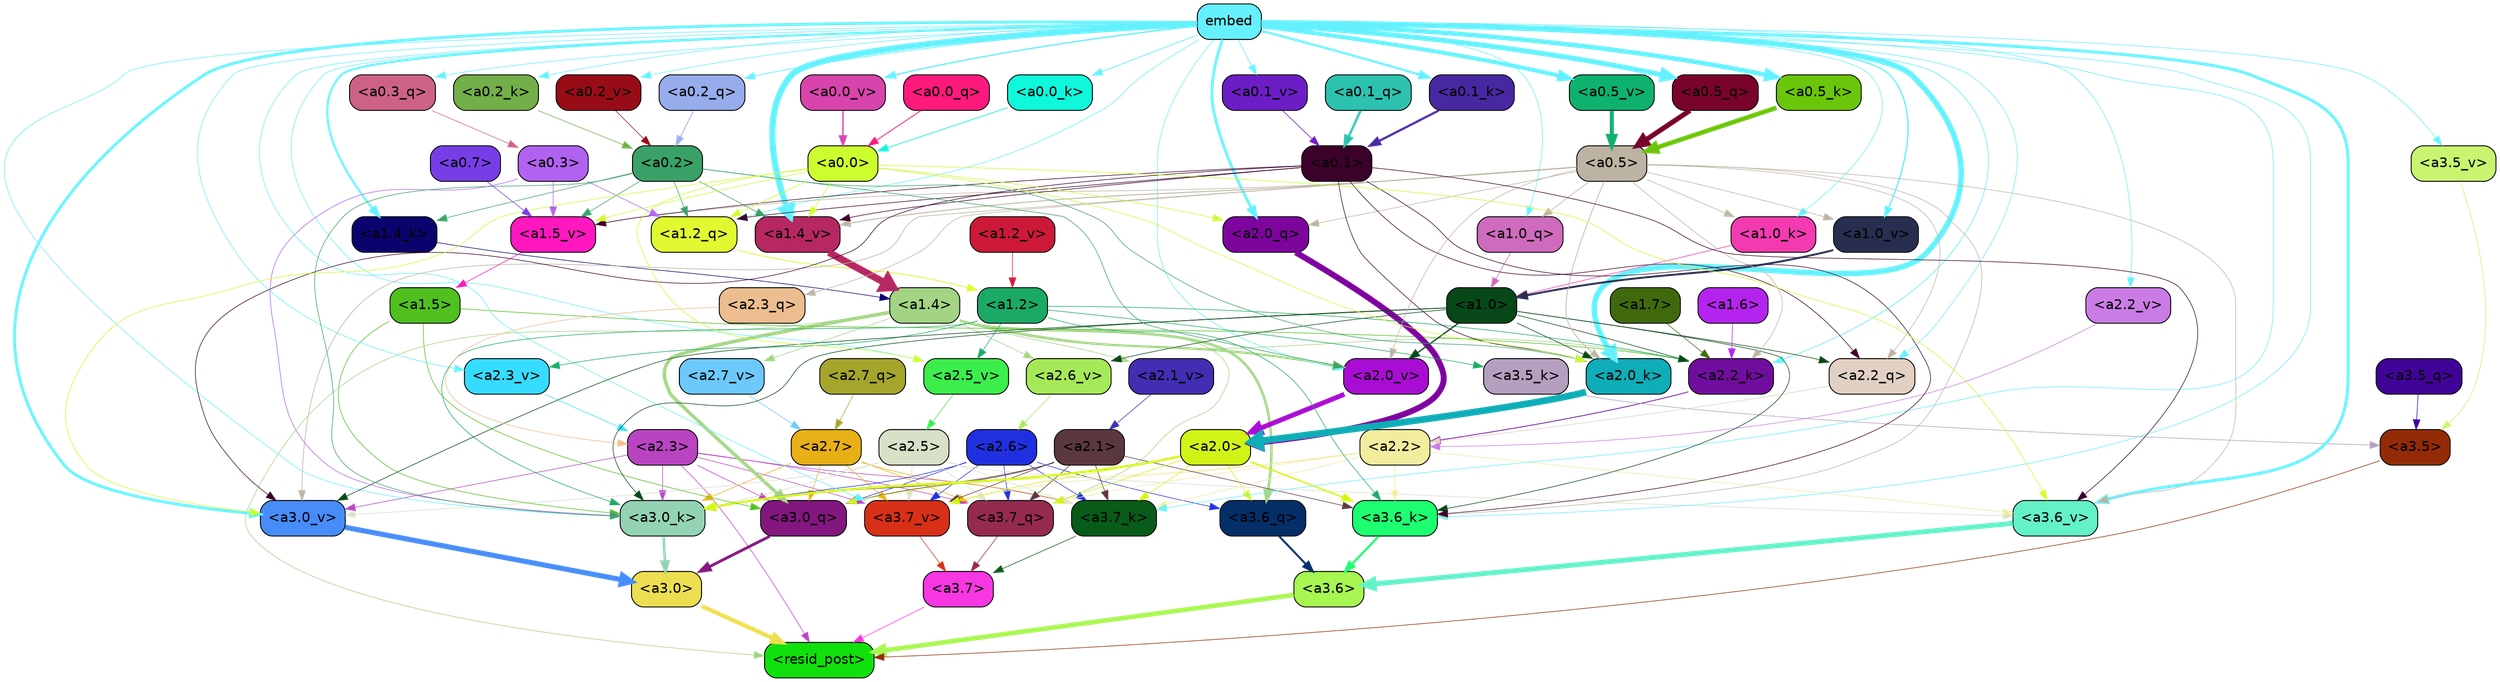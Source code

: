 strict digraph "" {
	graph [bgcolor=transparent,
		layout=dot,
		overlap=false,
		splines=true
	];
	"<a3.7>"	[color=black,
		fillcolor="#f737e2",
		fontname=Helvetica,
		shape=box,
		style="filled, rounded"];
	"<resid_post>"	[color=black,
		fillcolor="#10e10c",
		fontname=Helvetica,
		shape=box,
		style="filled, rounded"];
	"<a3.7>" -> "<resid_post>"	[color="#f737e2",
		penwidth=0.6];
	"<a3.6>"	[color=black,
		fillcolor="#a7f651",
		fontname=Helvetica,
		shape=box,
		style="filled, rounded"];
	"<a3.6>" -> "<resid_post>"	[color="#a7f651",
		penwidth=4.6696330308914185];
	"<a3.5>"	[color=black,
		fillcolor="#922b06",
		fontname=Helvetica,
		shape=box,
		style="filled, rounded"];
	"<a3.5>" -> "<resid_post>"	[color="#922b06",
		penwidth=0.6];
	"<a3.0>"	[color=black,
		fillcolor="#edde51",
		fontname=Helvetica,
		shape=box,
		style="filled, rounded"];
	"<a3.0>" -> "<resid_post>"	[color="#edde51",
		penwidth=4.282557368278503];
	"<a2.3>"	[color=black,
		fillcolor="#b944c1",
		fontname=Helvetica,
		shape=box,
		style="filled, rounded"];
	"<a2.3>" -> "<resid_post>"	[color="#b944c1",
		penwidth=0.6];
	"<a3.7_q>"	[color=black,
		fillcolor="#952a4e",
		fontname=Helvetica,
		shape=box,
		style="filled, rounded"];
	"<a2.3>" -> "<a3.7_q>"	[color="#b944c1",
		penwidth=0.6];
	"<a3.0_q>"	[color=black,
		fillcolor="#83167f",
		fontname=Helvetica,
		shape=box,
		style="filled, rounded"];
	"<a2.3>" -> "<a3.0_q>"	[color="#b944c1",
		penwidth=0.6];
	"<a3.7_k>"	[color=black,
		fillcolor="#085b18",
		fontname=Helvetica,
		shape=box,
		style="filled, rounded"];
	"<a2.3>" -> "<a3.7_k>"	[color="#b944c1",
		penwidth=0.6];
	"<a3.0_k>"	[color=black,
		fillcolor="#93d3b3",
		fontname=Helvetica,
		shape=box,
		style="filled, rounded"];
	"<a2.3>" -> "<a3.0_k>"	[color="#b944c1",
		penwidth=0.6];
	"<a3.7_v>"	[color=black,
		fillcolor="#d82f18",
		fontname=Helvetica,
		shape=box,
		style="filled, rounded"];
	"<a2.3>" -> "<a3.7_v>"	[color="#b944c1",
		penwidth=0.6];
	"<a3.0_v>"	[color=black,
		fillcolor="#478cf9",
		fontname=Helvetica,
		shape=box,
		style="filled, rounded"];
	"<a2.3>" -> "<a3.0_v>"	[color="#b944c1",
		penwidth=0.6];
	"<a1.4>"	[color=black,
		fillcolor="#a2d483",
		fontname=Helvetica,
		shape=box,
		style="filled, rounded"];
	"<a1.4>" -> "<resid_post>"	[color="#a2d483",
		penwidth=0.6];
	"<a1.4>" -> "<a3.7_q>"	[color="#a2d483",
		penwidth=0.6];
	"<a3.6_q>"	[color=black,
		fillcolor="#052f68",
		fontname=Helvetica,
		shape=box,
		style="filled, rounded"];
	"<a1.4>" -> "<a3.6_q>"	[color="#a2d483",
		penwidth=2.6073555648326874];
	"<a1.4>" -> "<a3.0_q>"	[color="#a2d483",
		penwidth=3.4971605762839317];
	"<a2.2_k>"	[color=black,
		fillcolor="#710d9e",
		fontname=Helvetica,
		shape=box,
		style="filled, rounded"];
	"<a1.4>" -> "<a2.2_k>"	[color="#a2d483",
		penwidth=0.6];
	"<a2.7_v>"	[color=black,
		fillcolor="#6dc8fb",
		fontname=Helvetica,
		shape=box,
		style="filled, rounded"];
	"<a1.4>" -> "<a2.7_v>"	[color="#a2d483",
		penwidth=0.6];
	"<a2.6_v>"	[color=black,
		fillcolor="#a6e958",
		fontname=Helvetica,
		shape=box,
		style="filled, rounded"];
	"<a1.4>" -> "<a2.6_v>"	[color="#a2d483",
		penwidth=0.6];
	"<a2.1_v>"	[color=black,
		fillcolor="#412eb2",
		fontname=Helvetica,
		shape=box,
		style="filled, rounded"];
	"<a1.4>" -> "<a2.1_v>"	[color="#a2d483",
		penwidth=0.6];
	"<a2.0_v>"	[color=black,
		fillcolor="#a90dd3",
		fontname=Helvetica,
		shape=box,
		style="filled, rounded"];
	"<a1.4>" -> "<a2.0_v>"	[color="#a2d483",
		penwidth=2.268670678138733];
	"<a3.7_q>" -> "<a3.7>"	[color="#952a4e",
		penwidth=0.6];
	"<a3.6_q>" -> "<a3.6>"	[color="#052f68",
		penwidth=2.03758105635643];
	"<a3.5_q>"	[color=black,
		fillcolor="#400397",
		fontname=Helvetica,
		shape=box,
		style="filled, rounded"];
	"<a3.5_q>" -> "<a3.5>"	[color="#400397",
		penwidth=0.6];
	"<a3.0_q>" -> "<a3.0>"	[color="#83167f",
		penwidth=2.8638100624084473];
	"<a3.7_k>" -> "<a3.7>"	[color="#085b18",
		penwidth=0.6];
	"<a3.6_k>"	[color=black,
		fillcolor="#1dff70",
		fontname=Helvetica,
		shape=box,
		style="filled, rounded"];
	"<a3.6_k>" -> "<a3.6>"	[color="#1dff70",
		penwidth=2.174198240041733];
	"<a3.5_k>"	[color=black,
		fillcolor="#b59fbe",
		fontname=Helvetica,
		shape=box,
		style="filled, rounded"];
	"<a3.5_k>" -> "<a3.5>"	[color="#b59fbe",
		penwidth=0.6];
	"<a3.0_k>" -> "<a3.0>"	[color="#93d3b3",
		penwidth=2.6274144649505615];
	"<a3.7_v>" -> "<a3.7>"	[color="#d82f18",
		penwidth=0.6];
	"<a3.6_v>"	[color=black,
		fillcolor="#63f1c8",
		fontname=Helvetica,
		shape=box,
		style="filled, rounded"];
	"<a3.6_v>" -> "<a3.6>"	[color="#63f1c8",
		penwidth=5.002329230308533];
	"<a3.5_v>"	[color=black,
		fillcolor="#c9f470",
		fontname=Helvetica,
		shape=box,
		style="filled, rounded"];
	"<a3.5_v>" -> "<a3.5>"	[color="#c9f470",
		penwidth=0.6];
	"<a3.0_v>" -> "<a3.0>"	[color="#478cf9",
		penwidth=5.188832879066467];
	"<a2.7>"	[color=black,
		fillcolor="#e8af16",
		fontname=Helvetica,
		shape=box,
		style="filled, rounded"];
	"<a2.7>" -> "<a3.7_q>"	[color="#e8af16",
		penwidth=0.6];
	"<a2.7>" -> "<a3.0_q>"	[color="#e8af16",
		penwidth=0.6];
	"<a2.7>" -> "<a3.7_k>"	[color="#e8af16",
		penwidth=0.6];
	"<a2.7>" -> "<a3.0_k>"	[color="#e8af16",
		penwidth=0.6];
	"<a2.7>" -> "<a3.7_v>"	[color="#e8af16",
		penwidth=0.6];
	"<a2.6>"	[color=black,
		fillcolor="#2030e1",
		fontname=Helvetica,
		shape=box,
		style="filled, rounded"];
	"<a2.6>" -> "<a3.7_q>"	[color="#2030e1",
		penwidth=0.6];
	"<a2.6>" -> "<a3.6_q>"	[color="#2030e1",
		penwidth=0.6];
	"<a2.6>" -> "<a3.0_q>"	[color="#2030e1",
		penwidth=0.6];
	"<a2.6>" -> "<a3.7_k>"	[color="#2030e1",
		penwidth=0.6];
	"<a2.6>" -> "<a3.0_k>"	[color="#2030e1",
		penwidth=0.6];
	"<a2.6>" -> "<a3.7_v>"	[color="#2030e1",
		penwidth=0.6];
	"<a2.5>"	[color=black,
		fillcolor="#d8e1c8",
		fontname=Helvetica,
		shape=box,
		style="filled, rounded"];
	"<a2.5>" -> "<a3.7_q>"	[color="#d8e1c8",
		penwidth=0.6];
	"<a2.5>" -> "<a3.7_k>"	[color="#d8e1c8",
		penwidth=0.6];
	"<a2.5>" -> "<a3.0_k>"	[color="#d8e1c8",
		penwidth=0.6];
	"<a2.5>" -> "<a3.7_v>"	[color="#d8e1c8",
		penwidth=0.6];
	"<a2.5>" -> "<a3.6_v>"	[color="#d8e1c8",
		penwidth=0.6];
	"<a2.5>" -> "<a3.0_v>"	[color="#d8e1c8",
		penwidth=0.6];
	"<a2.2>"	[color=black,
		fillcolor="#f2ec9f",
		fontname=Helvetica,
		shape=box,
		style="filled, rounded"];
	"<a2.2>" -> "<a3.7_q>"	[color="#f2ec9f",
		penwidth=0.6];
	"<a2.2>" -> "<a3.7_k>"	[color="#f2ec9f",
		penwidth=0.6];
	"<a2.2>" -> "<a3.6_k>"	[color="#f2ec9f",
		penwidth=0.6];
	"<a2.2>" -> "<a3.0_k>"	[color="#f2ec9f",
		penwidth=0.6];
	"<a2.2>" -> "<a3.7_v>"	[color="#f2ec9f",
		penwidth=0.6];
	"<a2.2>" -> "<a3.6_v>"	[color="#f2ec9f",
		penwidth=0.6];
	"<a2.1>"	[color=black,
		fillcolor="#5b383e",
		fontname=Helvetica,
		shape=box,
		style="filled, rounded"];
	"<a2.1>" -> "<a3.7_q>"	[color="#5b383e",
		penwidth=0.6];
	"<a2.1>" -> "<a3.0_q>"	[color="#5b383e",
		penwidth=0.6];
	"<a2.1>" -> "<a3.7_k>"	[color="#5b383e",
		penwidth=0.6];
	"<a2.1>" -> "<a3.6_k>"	[color="#5b383e",
		penwidth=0.6];
	"<a2.1>" -> "<a3.0_k>"	[color="#5b383e",
		penwidth=0.6];
	"<a2.1>" -> "<a3.7_v>"	[color="#5b383e",
		penwidth=0.6];
	"<a2.0>"	[color=black,
		fillcolor="#d1f416",
		fontname=Helvetica,
		shape=box,
		style="filled, rounded"];
	"<a2.0>" -> "<a3.7_q>"	[color="#d1f416",
		penwidth=0.6];
	"<a2.0>" -> "<a3.6_q>"	[color="#d1f416",
		penwidth=0.6];
	"<a2.0>" -> "<a3.0_q>"	[color="#d1f416",
		penwidth=0.6];
	"<a2.0>" -> "<a3.7_k>"	[color="#d1f416",
		penwidth=0.6];
	"<a2.0>" -> "<a3.6_k>"	[color="#d1f416",
		penwidth=1.5568191409111023];
	"<a2.0>" -> "<a3.0_k>"	[color="#d1f416",
		penwidth=2.270527422428131];
	"<a2.0>" -> "<a3.7_v>"	[color="#d1f416",
		penwidth=0.6];
	"<a1.5>"	[color=black,
		fillcolor="#4fc01e",
		fontname=Helvetica,
		shape=box,
		style="filled, rounded"];
	"<a1.5>" -> "<a3.0_q>"	[color="#4fc01e",
		penwidth=0.6];
	"<a1.5>" -> "<a3.0_k>"	[color="#4fc01e",
		penwidth=0.6];
	"<a1.5>" -> "<a2.2_k>"	[color="#4fc01e",
		penwidth=0.6];
	embed	[color=black,
		fillcolor="#65f0fe",
		fontname=Helvetica,
		shape=box,
		style="filled, rounded"];
	embed -> "<a3.7_k>"	[color="#65f0fe",
		penwidth=0.6];
	embed -> "<a3.6_k>"	[color="#65f0fe",
		penwidth=0.6];
	embed -> "<a3.0_k>"	[color="#65f0fe",
		penwidth=0.6];
	embed -> "<a3.7_v>"	[color="#65f0fe",
		penwidth=0.6];
	embed -> "<a3.6_v>"	[color="#65f0fe",
		penwidth=2.9588699340820312];
	embed -> "<a3.5_v>"	[color="#65f0fe",
		penwidth=0.6];
	embed -> "<a3.0_v>"	[color="#65f0fe",
		penwidth=2.8686431646347046];
	"<a2.2_q>"	[color=black,
		fillcolor="#e2d1c3",
		fontname=Helvetica,
		shape=box,
		style="filled, rounded"];
	embed -> "<a2.2_q>"	[color="#65f0fe",
		penwidth=0.6];
	"<a2.0_q>"	[color=black,
		fillcolor="#7e049e",
		fontname=Helvetica,
		shape=box,
		style="filled, rounded"];
	embed -> "<a2.0_q>"	[color="#65f0fe",
		penwidth=2.7617180347442627];
	embed -> "<a2.2_k>"	[color="#65f0fe",
		penwidth=0.67606520652771];
	"<a2.0_k>"	[color=black,
		fillcolor="#0eadb7",
		fontname=Helvetica,
		shape=box,
		style="filled, rounded"];
	embed -> "<a2.0_k>"	[color="#65f0fe",
		penwidth=5.615107178688049];
	"<a2.5_v>"	[color=black,
		fillcolor="#3bee4c",
		fontname=Helvetica,
		shape=box,
		style="filled, rounded"];
	embed -> "<a2.5_v>"	[color="#65f0fe",
		penwidth=0.6];
	"<a2.3_v>"	[color=black,
		fillcolor="#36dcff",
		fontname=Helvetica,
		shape=box,
		style="filled, rounded"];
	embed -> "<a2.3_v>"	[color="#65f0fe",
		penwidth=0.6];
	"<a2.2_v>"	[color=black,
		fillcolor="#cb7be5",
		fontname=Helvetica,
		shape=box,
		style="filled, rounded"];
	embed -> "<a2.2_v>"	[color="#65f0fe",
		penwidth=0.6];
	embed -> "<a2.0_v>"	[color="#65f0fe",
		penwidth=0.6];
	"<a1.2_q>"	[color=black,
		fillcolor="#e0f931",
		fontname=Helvetica,
		shape=box,
		style="filled, rounded"];
	embed -> "<a1.2_q>"	[color="#65f0fe",
		penwidth=0.6];
	"<a1.0_q>"	[color=black,
		fillcolor="#ce6bbc",
		fontname=Helvetica,
		shape=box,
		style="filled, rounded"];
	embed -> "<a1.0_q>"	[color="#65f0fe",
		penwidth=0.6];
	"<a1.4_k>"	[color=black,
		fillcolor="#0b036d",
		fontname=Helvetica,
		shape=box,
		style="filled, rounded"];
	embed -> "<a1.4_k>"	[color="#65f0fe",
		penwidth=2.1468217372894287];
	"<a1.0_k>"	[color=black,
		fillcolor="#f43ab0",
		fontname=Helvetica,
		shape=box,
		style="filled, rounded"];
	embed -> "<a1.0_k>"	[color="#65f0fe",
		penwidth=0.6];
	"<a1.4_v>"	[color=black,
		fillcolor="#b72762",
		fontname=Helvetica,
		shape=box,
		style="filled, rounded"];
	embed -> "<a1.4_v>"	[color="#65f0fe",
		penwidth=6.189999580383301];
	"<a1.0_v>"	[color=black,
		fillcolor="#272e4f",
		fontname=Helvetica,
		shape=box,
		style="filled, rounded"];
	embed -> "<a1.0_v>"	[color="#65f0fe",
		penwidth=1.3123979568481445];
	"<a0.5_q>"	[color=black,
		fillcolor="#79032b",
		fontname=Helvetica,
		shape=box,
		style="filled, rounded"];
	embed -> "<a0.5_q>"	[color="#65f0fe",
		penwidth=5.055958271026611];
	"<a0.3_q>"	[color=black,
		fillcolor="#ce6286",
		fontname=Helvetica,
		shape=box,
		style="filled, rounded"];
	embed -> "<a0.3_q>"	[color="#65f0fe",
		penwidth=0.6];
	"<a0.2_q>"	[color=black,
		fillcolor="#97acec",
		fontname=Helvetica,
		shape=box,
		style="filled, rounded"];
	embed -> "<a0.2_q>"	[color="#65f0fe",
		penwidth=0.7587676048278809];
	"<a0.5_k>"	[color=black,
		fillcolor="#6bc50a",
		fontname=Helvetica,
		shape=box,
		style="filled, rounded"];
	embed -> "<a0.5_k>"	[color="#65f0fe",
		penwidth=4.58268666267395];
	"<a0.2_k>"	[color=black,
		fillcolor="#72af48",
		fontname=Helvetica,
		shape=box,
		style="filled, rounded"];
	embed -> "<a0.2_k>"	[color="#65f0fe",
		penwidth=0.6];
	"<a0.1_k>"	[color=black,
		fillcolor="#4827a2",
		fontname=Helvetica,
		shape=box,
		style="filled, rounded"];
	embed -> "<a0.1_k>"	[color="#65f0fe",
		penwidth=2.2296652793884277];
	"<a0.0_k>"	[color=black,
		fillcolor="#0ff8db",
		fontname=Helvetica,
		shape=box,
		style="filled, rounded"];
	embed -> "<a0.0_k>"	[color="#65f0fe",
		penwidth=0.7705097198486328];
	"<a0.5_v>"	[color=black,
		fillcolor="#0eb26e",
		fontname=Helvetica,
		shape=box,
		style="filled, rounded"];
	embed -> "<a0.5_v>"	[color="#65f0fe",
		penwidth=4.06441330909729];
	"<a0.2_v>"	[color=black,
		fillcolor="#980c16",
		fontname=Helvetica,
		shape=box,
		style="filled, rounded"];
	embed -> "<a0.2_v>"	[color="#65f0fe",
		penwidth=0.6];
	"<a0.1_v>"	[color=black,
		fillcolor="#6d1dc6",
		fontname=Helvetica,
		shape=box,
		style="filled, rounded"];
	embed -> "<a0.1_v>"	[color="#65f0fe",
		penwidth=0.6574034690856934];
	"<a0.0_v>"	[color=black,
		fillcolor="#d844ab",
		fontname=Helvetica,
		shape=box,
		style="filled, rounded"];
	embed -> "<a0.0_v>"	[color="#65f0fe",
		penwidth=1.3119869232177734];
	"<a1.2>"	[color=black,
		fillcolor="#1baa65",
		fontname=Helvetica,
		shape=box,
		style="filled, rounded"];
	"<a1.2>" -> "<a3.6_k>"	[color="#1baa65",
		penwidth=0.6];
	"<a1.2>" -> "<a3.5_k>"	[color="#1baa65",
		penwidth=0.6];
	"<a1.2>" -> "<a3.0_k>"	[color="#1baa65",
		penwidth=0.6];
	"<a1.2>" -> "<a2.2_k>"	[color="#1baa65",
		penwidth=0.6];
	"<a1.2>" -> "<a2.5_v>"	[color="#1baa65",
		penwidth=0.6];
	"<a1.2>" -> "<a2.3_v>"	[color="#1baa65",
		penwidth=0.6];
	"<a1.0>"	[color=black,
		fillcolor="#084818",
		fontname=Helvetica,
		shape=box,
		style="filled, rounded"];
	"<a1.0>" -> "<a3.6_k>"	[color="#084818",
		penwidth=0.6];
	"<a1.0>" -> "<a3.0_k>"	[color="#084818",
		penwidth=0.6];
	"<a1.0>" -> "<a3.0_v>"	[color="#084818",
		penwidth=0.6];
	"<a1.0>" -> "<a2.2_q>"	[color="#084818",
		penwidth=0.6];
	"<a1.0>" -> "<a2.2_k>"	[color="#084818",
		penwidth=0.6];
	"<a1.0>" -> "<a2.0_k>"	[color="#084818",
		penwidth=0.6];
	"<a1.0>" -> "<a2.6_v>"	[color="#084818",
		penwidth=0.6];
	"<a1.0>" -> "<a2.0_v>"	[color="#084818",
		penwidth=1.27996826171875];
	"<a0.5>"	[color=black,
		fillcolor="#bdb3a2",
		fontname=Helvetica,
		shape=box,
		style="filled, rounded"];
	"<a0.5>" -> "<a3.6_k>"	[color="#bdb3a2",
		penwidth=0.6];
	"<a0.5>" -> "<a3.6_v>"	[color="#bdb3a2",
		penwidth=0.6];
	"<a0.5>" -> "<a3.0_v>"	[color="#bdb3a2",
		penwidth=0.6421224474906921];
	"<a2.3_q>"	[color=black,
		fillcolor="#ebbd8f",
		fontname=Helvetica,
		shape=box,
		style="filled, rounded"];
	"<a0.5>" -> "<a2.3_q>"	[color="#bdb3a2",
		penwidth=0.6];
	"<a0.5>" -> "<a2.2_q>"	[color="#bdb3a2",
		penwidth=0.6];
	"<a0.5>" -> "<a2.0_q>"	[color="#bdb3a2",
		penwidth=0.6];
	"<a0.5>" -> "<a2.2_k>"	[color="#bdb3a2",
		penwidth=0.6];
	"<a0.5>" -> "<a2.0_k>"	[color="#bdb3a2",
		penwidth=0.7151575088500977];
	"<a0.5>" -> "<a2.0_v>"	[color="#bdb3a2",
		penwidth=0.6];
	"<a0.5>" -> "<a1.0_q>"	[color="#bdb3a2",
		penwidth=0.6];
	"<a0.5>" -> "<a1.0_k>"	[color="#bdb3a2",
		penwidth=0.6];
	"<a1.5_v>"	[color=black,
		fillcolor="#ff17bf",
		fontname=Helvetica,
		shape=box,
		style="filled, rounded"];
	"<a0.5>" -> "<a1.5_v>"	[color="#bdb3a2",
		penwidth=0.6];
	"<a0.5>" -> "<a1.4_v>"	[color="#bdb3a2",
		penwidth=0.8927993774414062];
	"<a0.5>" -> "<a1.0_v>"	[color="#bdb3a2",
		penwidth=0.6];
	"<a0.1>"	[color=black,
		fillcolor="#3b012a",
		fontname=Helvetica,
		shape=box,
		style="filled, rounded"];
	"<a0.1>" -> "<a3.6_k>"	[color="#3b012a",
		penwidth=0.6];
	"<a0.1>" -> "<a3.6_v>"	[color="#3b012a",
		penwidth=0.6];
	"<a0.1>" -> "<a3.0_v>"	[color="#3b012a",
		penwidth=0.6];
	"<a0.1>" -> "<a2.2_q>"	[color="#3b012a",
		penwidth=0.6];
	"<a0.1>" -> "<a2.0_k>"	[color="#3b012a",
		penwidth=0.6];
	"<a0.1>" -> "<a1.2_q>"	[color="#3b012a",
		penwidth=0.6];
	"<a0.1>" -> "<a1.5_v>"	[color="#3b012a",
		penwidth=0.6];
	"<a0.1>" -> "<a1.4_v>"	[color="#3b012a",
		penwidth=0.6];
	"<a0.3>"	[color=black,
		fillcolor="#b162f0",
		fontname=Helvetica,
		shape=box,
		style="filled, rounded"];
	"<a0.3>" -> "<a3.0_k>"	[color="#b162f0",
		penwidth=0.6];
	"<a0.3>" -> "<a1.2_q>"	[color="#b162f0",
		penwidth=0.6];
	"<a0.3>" -> "<a1.5_v>"	[color="#b162f0",
		penwidth=0.6];
	"<a0.2>"	[color=black,
		fillcolor="#3aa268",
		fontname=Helvetica,
		shape=box,
		style="filled, rounded"];
	"<a0.2>" -> "<a3.0_k>"	[color="#3aa268",
		penwidth=0.6];
	"<a0.2>" -> "<a2.0_k>"	[color="#3aa268",
		penwidth=0.6];
	"<a0.2>" -> "<a2.0_v>"	[color="#3aa268",
		penwidth=0.6];
	"<a0.2>" -> "<a1.2_q>"	[color="#3aa268",
		penwidth=0.6];
	"<a0.2>" -> "<a1.4_k>"	[color="#3aa268",
		penwidth=0.6];
	"<a0.2>" -> "<a1.5_v>"	[color="#3aa268",
		penwidth=0.6];
	"<a0.2>" -> "<a1.4_v>"	[color="#3aa268",
		penwidth=0.6];
	"<a0.0>"	[color=black,
		fillcolor="#ccfd2f",
		fontname=Helvetica,
		shape=box,
		style="filled, rounded"];
	"<a0.0>" -> "<a3.6_v>"	[color="#ccfd2f",
		penwidth=0.6];
	"<a0.0>" -> "<a3.0_v>"	[color="#ccfd2f",
		penwidth=0.6];
	"<a0.0>" -> "<a2.0_q>"	[color="#ccfd2f",
		penwidth=0.6];
	"<a0.0>" -> "<a2.0_k>"	[color="#ccfd2f",
		penwidth=0.6];
	"<a0.0>" -> "<a2.5_v>"	[color="#ccfd2f",
		penwidth=0.6];
	"<a0.0>" -> "<a1.2_q>"	[color="#ccfd2f",
		penwidth=0.6];
	"<a0.0>" -> "<a1.5_v>"	[color="#ccfd2f",
		penwidth=0.6];
	"<a0.0>" -> "<a1.4_v>"	[color="#ccfd2f",
		penwidth=0.6];
	"<a2.7_q>"	[color=black,
		fillcolor="#a5a52c",
		fontname=Helvetica,
		shape=box,
		style="filled, rounded"];
	"<a2.7_q>" -> "<a2.7>"	[color="#a5a52c",
		penwidth=0.6];
	"<a2.3_q>" -> "<a2.3>"	[color="#ebbd8f",
		penwidth=0.6];
	"<a2.2_q>" -> "<a2.2>"	[color="#e2d1c3",
		penwidth=0.6340763568878174];
	"<a2.0_q>" -> "<a2.0>"	[color="#7e049e",
		penwidth=6.0160088539123535];
	"<a2.2_k>" -> "<a2.2>"	[color="#710d9e",
		penwidth=0.7764816284179688];
	"<a2.0_k>" -> "<a2.0>"	[color="#0eadb7",
		penwidth=6.773025274276733];
	"<a2.7_v>" -> "<a2.7>"	[color="#6dc8fb",
		penwidth=0.6];
	"<a2.6_v>" -> "<a2.6>"	[color="#a6e958",
		penwidth=0.6];
	"<a2.5_v>" -> "<a2.5>"	[color="#3bee4c",
		penwidth=0.6];
	"<a2.3_v>" -> "<a2.3>"	[color="#36dcff",
		penwidth=0.6];
	"<a2.2_v>" -> "<a2.2>"	[color="#cb7be5",
		penwidth=0.6];
	"<a2.1_v>" -> "<a2.1>"	[color="#412eb2",
		penwidth=0.6];
	"<a2.0_v>" -> "<a2.0>"	[color="#a90dd3",
		penwidth=4.906715989112854];
	"<a1.7>"	[color=black,
		fillcolor="#40690e",
		fontname=Helvetica,
		shape=box,
		style="filled, rounded"];
	"<a1.7>" -> "<a2.2_k>"	[color="#40690e",
		penwidth=0.6];
	"<a1.6>"	[color=black,
		fillcolor="#b523ee",
		fontname=Helvetica,
		shape=box,
		style="filled, rounded"];
	"<a1.6>" -> "<a2.2_k>"	[color="#b523ee",
		penwidth=0.6];
	"<a1.2_q>" -> "<a1.2>"	[color="#e0f931",
		penwidth=0.836545467376709];
	"<a1.0_q>" -> "<a1.0>"	[color="#ce6bbc",
		penwidth=0.6];
	"<a1.4_k>" -> "<a1.4>"	[color="#0b036d",
		penwidth=0.6];
	"<a1.0_k>" -> "<a1.0>"	[color="#f43ab0",
		penwidth=0.6];
	"<a1.5_v>" -> "<a1.5>"	[color="#ff17bf",
		penwidth=0.6];
	"<a1.4_v>" -> "<a1.4>"	[color="#b72762",
		penwidth=7.093163728713989];
	"<a1.2_v>"	[color=black,
		fillcolor="#cc1938",
		fontname=Helvetica,
		shape=box,
		style="filled, rounded"];
	"<a1.2_v>" -> "<a1.2>"	[color="#cc1938",
		penwidth=0.6];
	"<a1.0_v>" -> "<a1.0>"	[color="#272e4f",
		penwidth=1.9666723012924194];
	"<a0.7>"	[color=black,
		fillcolor="#773ee8",
		fontname=Helvetica,
		shape=box,
		style="filled, rounded"];
	"<a0.7>" -> "<a1.5_v>"	[color="#773ee8",
		penwidth=0.6];
	"<a0.5_q>" -> "<a0.5>"	[color="#79032b",
		penwidth=5.0559651255607605];
	"<a0.3_q>" -> "<a0.3>"	[color="#ce6286",
		penwidth=0.6];
	"<a0.2_q>" -> "<a0.2>"	[color="#97acec",
		penwidth=0.7587676048278809];
	"<a0.1_q>"	[color=black,
		fillcolor="#2cc2af",
		fontname=Helvetica,
		shape=box,
		style="filled, rounded"];
	"<a0.1_q>" -> "<a0.1>"	[color="#2cc2af",
		penwidth=2.3103086948394775];
	"<a0.0_q>"	[color=black,
		fillcolor="#fe197c",
		fontname=Helvetica,
		shape=box,
		style="filled, rounded"];
	"<a0.0_q>" -> "<a0.0>"	[color="#fe197c",
		penwidth=0.8285908699035645];
	"<a0.5_k>" -> "<a0.5>"	[color="#6bc50a",
		penwidth=4.577519536018372];
	"<a0.2_k>" -> "<a0.2>"	[color="#72af48",
		penwidth=0.6];
	"<a0.1_k>" -> "<a0.1>"	[color="#4827a2",
		penwidth=2.2273199558258057];
	"<a0.0_k>" -> "<a0.0>"	[color="#0ff8db",
		penwidth=0.7703166007995605];
	"<a0.5_v>" -> "<a0.5>"	[color="#0eb26e",
		penwidth=4.062177300453186];
	"<a0.2_v>" -> "<a0.2>"	[color="#980c16",
		penwidth=0.6];
	"<a0.1_v>" -> "<a0.1>"	[color="#6d1dc6",
		penwidth=0.654442310333252];
	"<a0.0_v>" -> "<a0.0>"	[color="#d844ab",
		penwidth=1.307939052581787];
}
